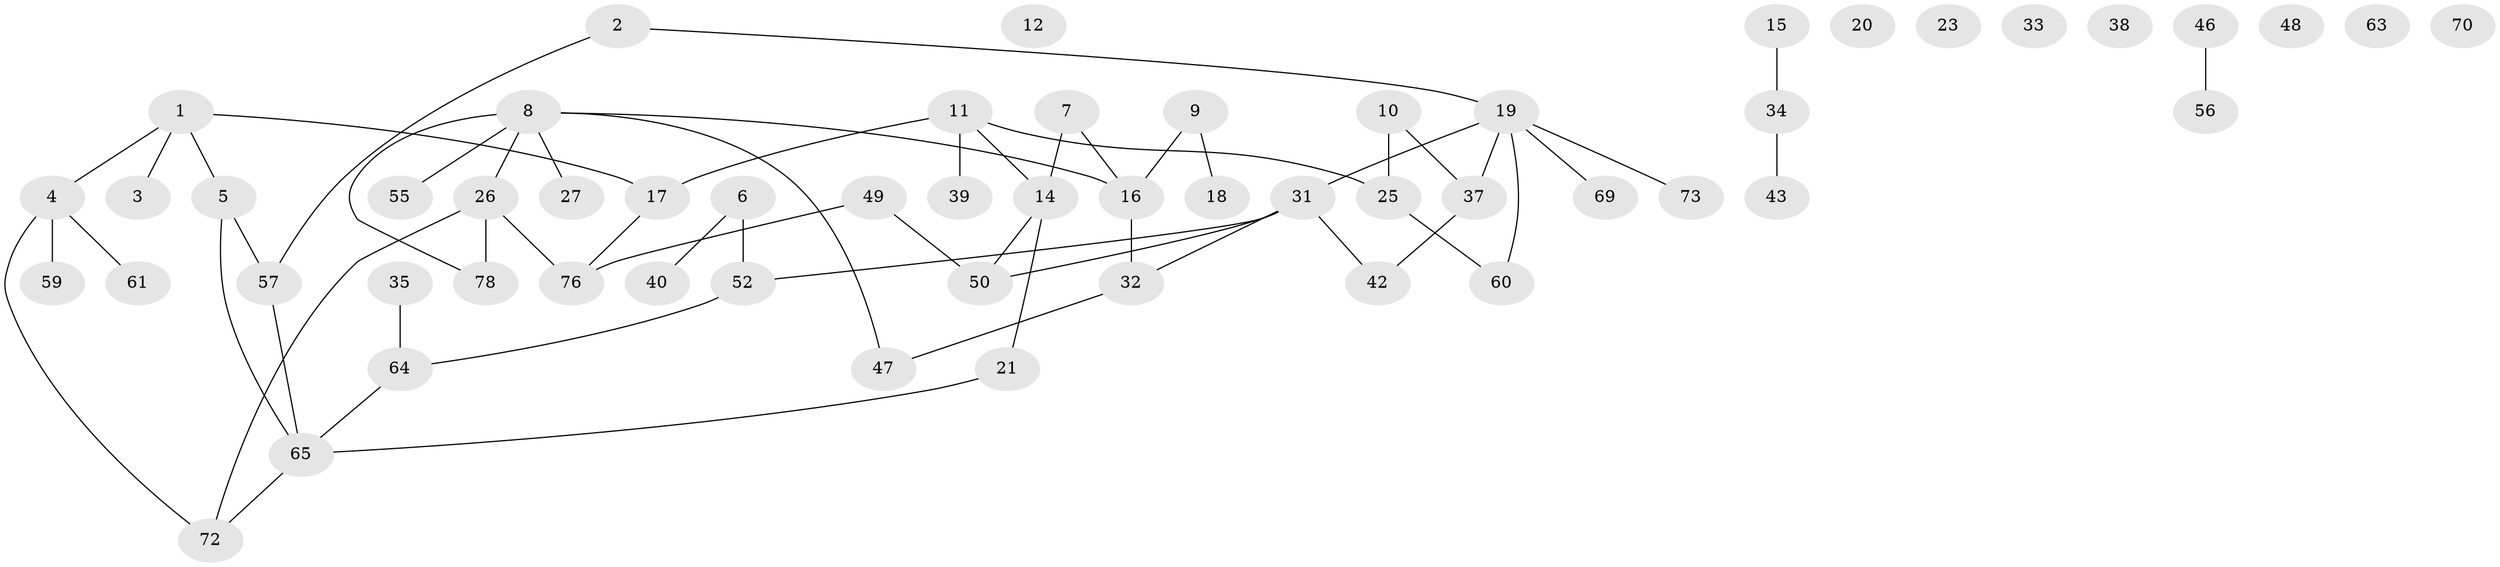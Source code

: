 // Generated by graph-tools (version 1.1) at 2025/23/03/03/25 07:23:26]
// undirected, 56 vertices, 59 edges
graph export_dot {
graph [start="1"]
  node [color=gray90,style=filled];
  1 [super="+66"];
  2 [super="+74"];
  3;
  4 [super="+30"];
  5 [super="+28"];
  6 [super="+53"];
  7 [super="+22"];
  8 [super="+36"];
  9 [super="+13"];
  10 [super="+75"];
  11 [super="+41"];
  12;
  14 [super="+24"];
  15;
  16 [super="+71"];
  17 [super="+29"];
  18;
  19 [super="+62"];
  20;
  21;
  23;
  25 [super="+77"];
  26 [super="+45"];
  27;
  31 [super="+58"];
  32 [super="+54"];
  33;
  34 [super="+44"];
  35;
  37;
  38;
  39;
  40;
  42 [super="+67"];
  43;
  46;
  47;
  48;
  49;
  50 [super="+51"];
  52;
  55;
  56;
  57 [super="+68"];
  59;
  60;
  61;
  63;
  64 [super="+79"];
  65 [super="+81"];
  69;
  70;
  72 [super="+80"];
  73;
  76 [super="+82"];
  78;
  1 -- 3;
  1 -- 4;
  1 -- 17;
  1 -- 5;
  2 -- 57;
  2 -- 19;
  4 -- 72;
  4 -- 59;
  4 -- 61;
  5 -- 65;
  5 -- 57;
  6 -- 40;
  6 -- 52;
  7 -- 16;
  7 -- 14;
  8 -- 55;
  8 -- 16;
  8 -- 27;
  8 -- 78;
  8 -- 47;
  8 -- 26;
  9 -- 16;
  9 -- 18;
  10 -- 37;
  10 -- 25;
  11 -- 25;
  11 -- 14;
  11 -- 39;
  11 -- 17;
  14 -- 21;
  14 -- 50;
  15 -- 34;
  16 -- 32;
  17 -- 76;
  19 -- 31;
  19 -- 37;
  19 -- 69;
  19 -- 73;
  19 -- 60;
  21 -- 65;
  25 -- 60;
  26 -- 72;
  26 -- 78;
  26 -- 76;
  31 -- 32;
  31 -- 42;
  31 -- 50;
  31 -- 52;
  32 -- 47;
  34 -- 43;
  35 -- 64;
  37 -- 42;
  46 -- 56;
  49 -- 50;
  49 -- 76;
  52 -- 64;
  57 -- 65;
  64 -- 65;
  65 -- 72;
}
